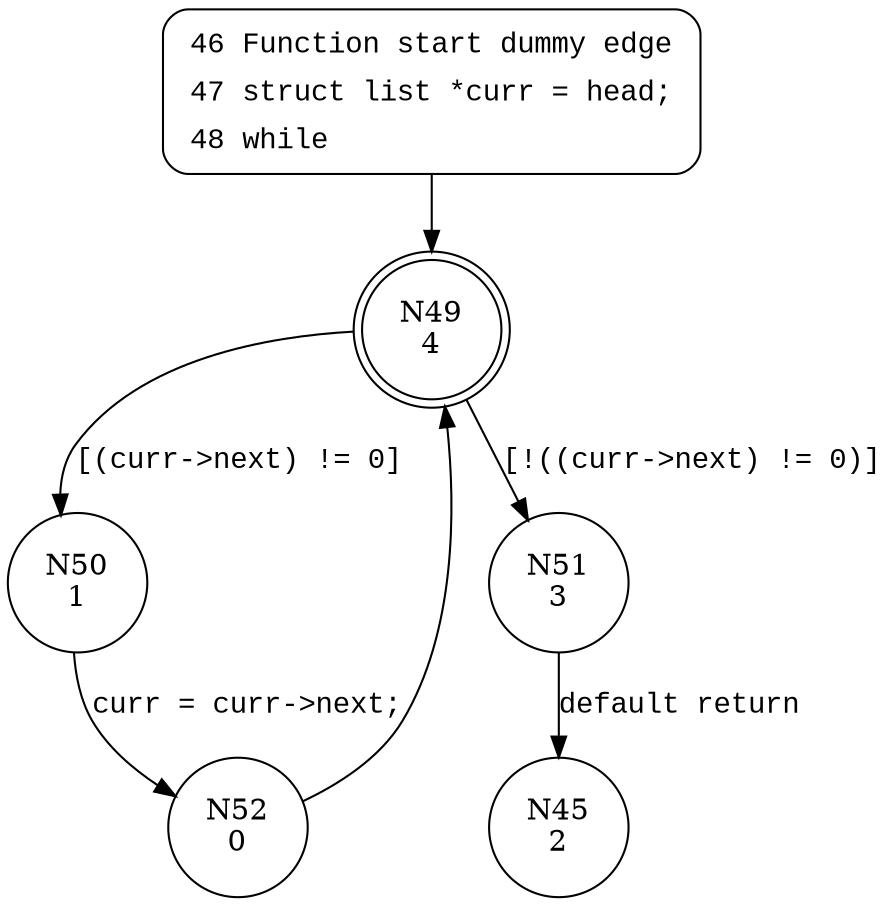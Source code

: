 digraph traverse {
49 [shape="doublecircle" label="N49\n4"]
50 [shape="circle" label="N50\n1"]
51 [shape="circle" label="N51\n3"]
52 [shape="circle" label="N52\n0"]
45 [shape="circle" label="N45\n2"]
46 [style="filled,bold" penwidth="1" fillcolor="white" fontname="Courier New" shape="Mrecord" label=<<table border="0" cellborder="0" cellpadding="3" bgcolor="white"><tr><td align="right">46</td><td align="left">Function start dummy edge</td></tr><tr><td align="right">47</td><td align="left">struct list *curr = head;</td></tr><tr><td align="right">48</td><td align="left">while</td></tr></table>>]
46 -> 49[label=""]
49 -> 50 [label="[(curr->next) != 0]" fontname="Courier New"]
49 -> 51 [label="[!((curr->next) != 0)]" fontname="Courier New"]
50 -> 52 [label="curr = curr->next;" fontname="Courier New"]
51 -> 45 [label="default return" fontname="Courier New"]
52 -> 49 [label="" fontname="Courier New"]
}